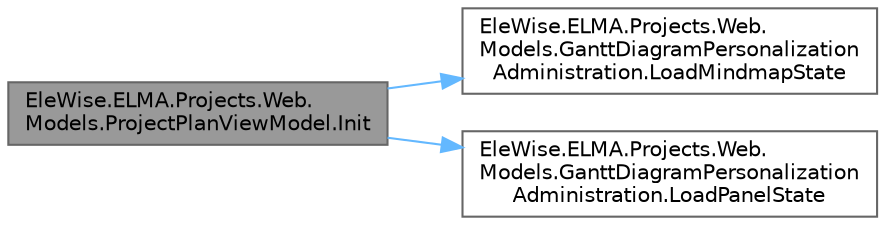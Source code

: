 digraph "EleWise.ELMA.Projects.Web.Models.ProjectPlanViewModel.Init"
{
 // LATEX_PDF_SIZE
  bgcolor="transparent";
  edge [fontname=Helvetica,fontsize=10,labelfontname=Helvetica,labelfontsize=10];
  node [fontname=Helvetica,fontsize=10,shape=box,height=0.2,width=0.4];
  rankdir="LR";
  Node1 [id="Node000001",label="EleWise.ELMA.Projects.Web.\lModels.ProjectPlanViewModel.Init",height=0.2,width=0.4,color="gray40", fillcolor="grey60", style="filled", fontcolor="black",tooltip="Инициализация модели"];
  Node1 -> Node2 [id="edge1_Node000001_Node000002",color="steelblue1",style="solid",tooltip=" "];
  Node2 [id="Node000002",label="EleWise.ELMA.Projects.Web.\lModels.GanttDiagramPersonalization\lAdministration.LoadMindmapState",height=0.2,width=0.4,color="grey40", fillcolor="white", style="filled",URL="$class_ele_wise_1_1_e_l_m_a_1_1_projects_1_1_web_1_1_models_1_1_gantt_diagram_personalization_administration.html#ac68d9b21db69d96d8e9a7837e5831336",tooltip="Загрузить свёрнутость узлов плана проекта для mindmap."];
  Node1 -> Node3 [id="edge2_Node000001_Node000003",color="steelblue1",style="solid",tooltip=" "];
  Node3 [id="Node000003",label="EleWise.ELMA.Projects.Web.\lModels.GanttDiagramPersonalization\lAdministration.LoadPanelState",height=0.2,width=0.4,color="grey40", fillcolor="white", style="filled",URL="$class_ele_wise_1_1_e_l_m_a_1_1_projects_1_1_web_1_1_models_1_1_gantt_diagram_personalization_administration.html#ade358e6c329299949b62f20a064d0158",tooltip="Загрузить состояния панелей"];
}
